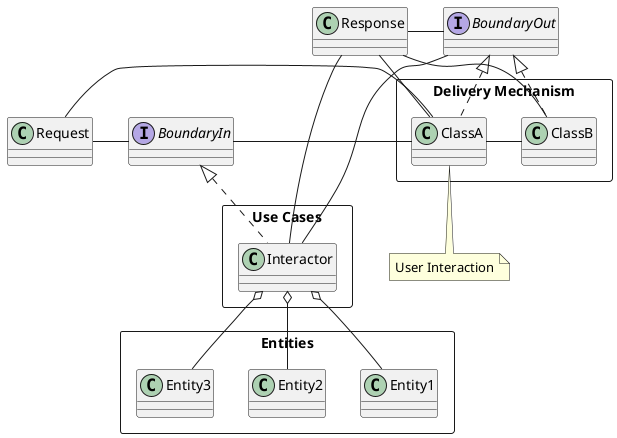 @startuml

package "Delivery Mechanism" <<Rectangle>> {
class ClassA 
class ClassB 
}
note bottom of ClassA: User Interaction

together {
interface BoundaryIn
class Request
}
together {
interface BoundaryOut
class Response
}

package "Use Cases" <<Rectangle>> {
class Interactor
}
package "Entities" <<Rectangle>> {
class Entity1
class Entity2
class Entity3
}

Request - ClassA
Request - BoundaryIn
Response - BoundaryOut
Response - ClassA
Response - ClassB
Response - Interactor
ClassA - ClassB
ClassA - BoundaryIn
BoundaryOut <|.. ClassA
BoundaryOut <|.. ClassB
BoundaryIn <|.. Interactor
BoundaryOut - Interactor
Interactor o-- Entity1
Interactor o-- Entity2
Interactor o-- Entity3

@enduml

